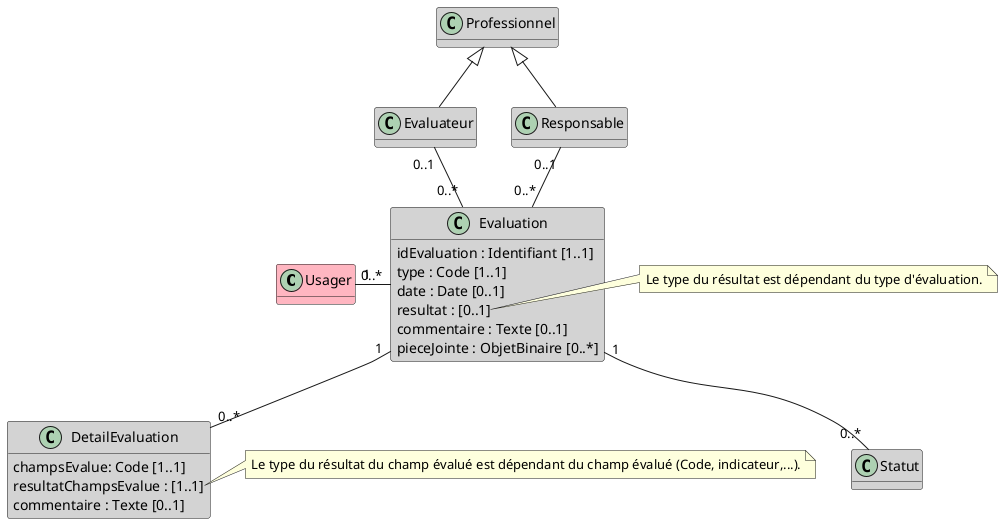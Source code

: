 @startuml

hide empty methods

class Usager #LightPink

class Evaluateur #LightGray

class Responsable #LightGray

class Professionnel #LightGray

class Statut #LightGray

class Evaluation #LightGray {
    idEvaluation : Identifiant [1..1]
    type : Code [1..1]
    date : Date [0..1]
    resultat : [0..1]
    commentaire : Texte [0..1]
    pieceJointe : ObjetBinaire [0..*]
}

note right of Evaluation::resultat
  Le type du résultat est dépendant du type d'évaluation.
end note

class DetailEvaluation #LightGray {
    champsEvalue: Code [1..1]
    resultatChampsEvalue : [1..1]
    commentaire : Texte [0..1]
}

note right of DetailEvaluation::resultatChampsEvalue
  Le type du résultat du champ évalué est dépendant du champ évalué (Code, indicateur,...).
end note

Professionnel <|-- Evaluateur
Professionnel <|-- Responsable
Evaluateur "0..1" -- "0..*" Evaluation
Responsable "0..1" -- "0..*" Evaluation
Usager "1" - "0..*" Evaluation
Evaluation "1" -- "0..*" DetailEvaluation
Evaluation "1" -- "0..*" Statut

@enduml
